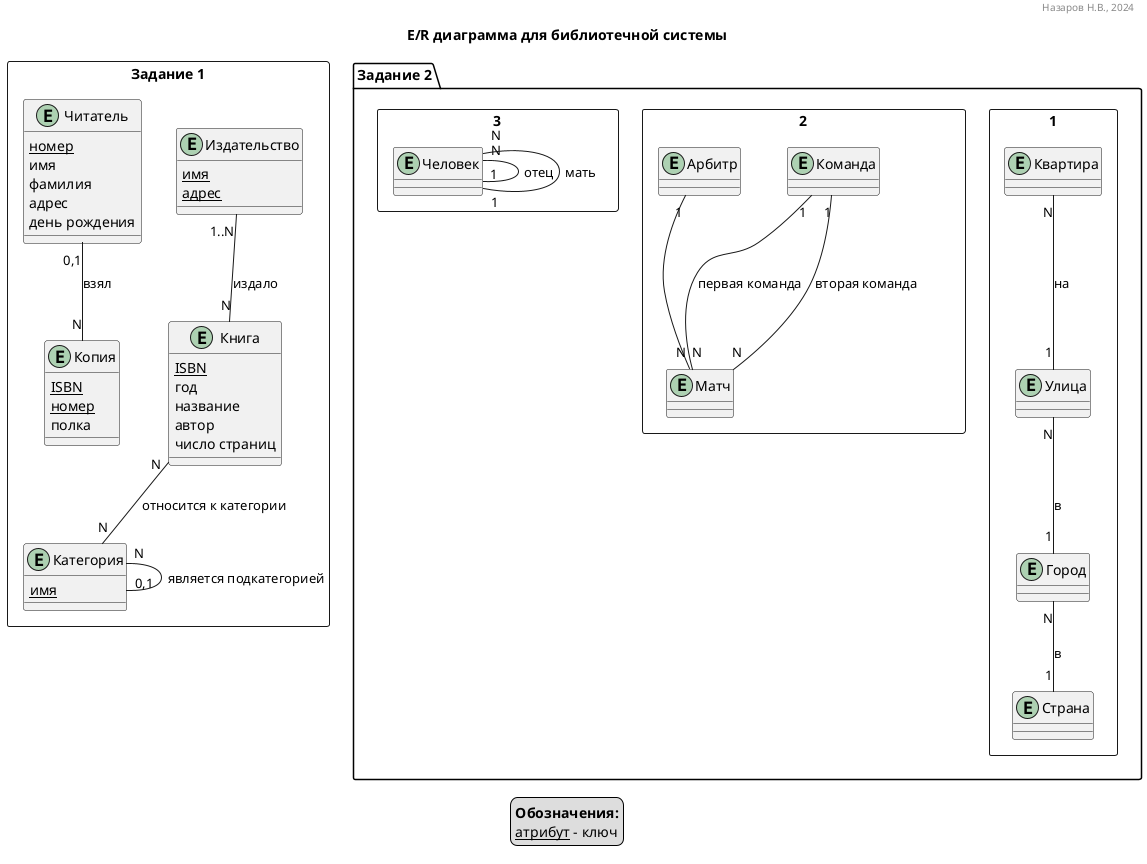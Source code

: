 @startuml libsys

title E/R диаграмма для библиотечной системы
header Назаров Н.В., 2024

legend
    <b>Обозначения:</b>
    <u>атрибут</u> - ключ
endlegend

' Task 1

rectangle "Задание 1" {

' Entities

entity Издательство {
    <u>имя</u>
    <u>адрес</u>
}

entity Книга {
    <u>ISBN</u>
    год
    название
    автор
    число страниц
}

entity Копия {
    <u>ISBN</u>
    <u>номер</u>
    полка
}

entity Категория {
    <u>имя</u>
}

entity Читатель {
    <u>номер</u>
    имя
    фамилия
    адрес
    день рождения
}

' Relationships

Издательство "1..N" -- "N" Книга : издало
Книга "N" -- "N" Категория : относится к категории
Читатель "0,1" -- "N" Копия : взял
Категория "N" -- "0,1" Категория : является подкатегорией

}

' Task 2

rectangle "Задание 2.1" {

entity Страна
entity Город
entity Улица
entity Квартира

Квартира "N" -- "1" Улица : на
Улица "N" -- "1" Город : в
Город "N" -- "1" Страна : в

}

rectangle "Задание 2.2" {

entity Команда
entity Арбитр
entity Матч

Команда "1" -- "N" Матч : первая команда
Команда "1" -- "N" Матч : вторая команда
Арбитр "1" -- "N" Матч

}

rectangle "Задание 2.3" {

entity Человек

Человек "N" -- "1" Человек : отец
Человек "N" -- "1" Человек : мать

}

@enduml